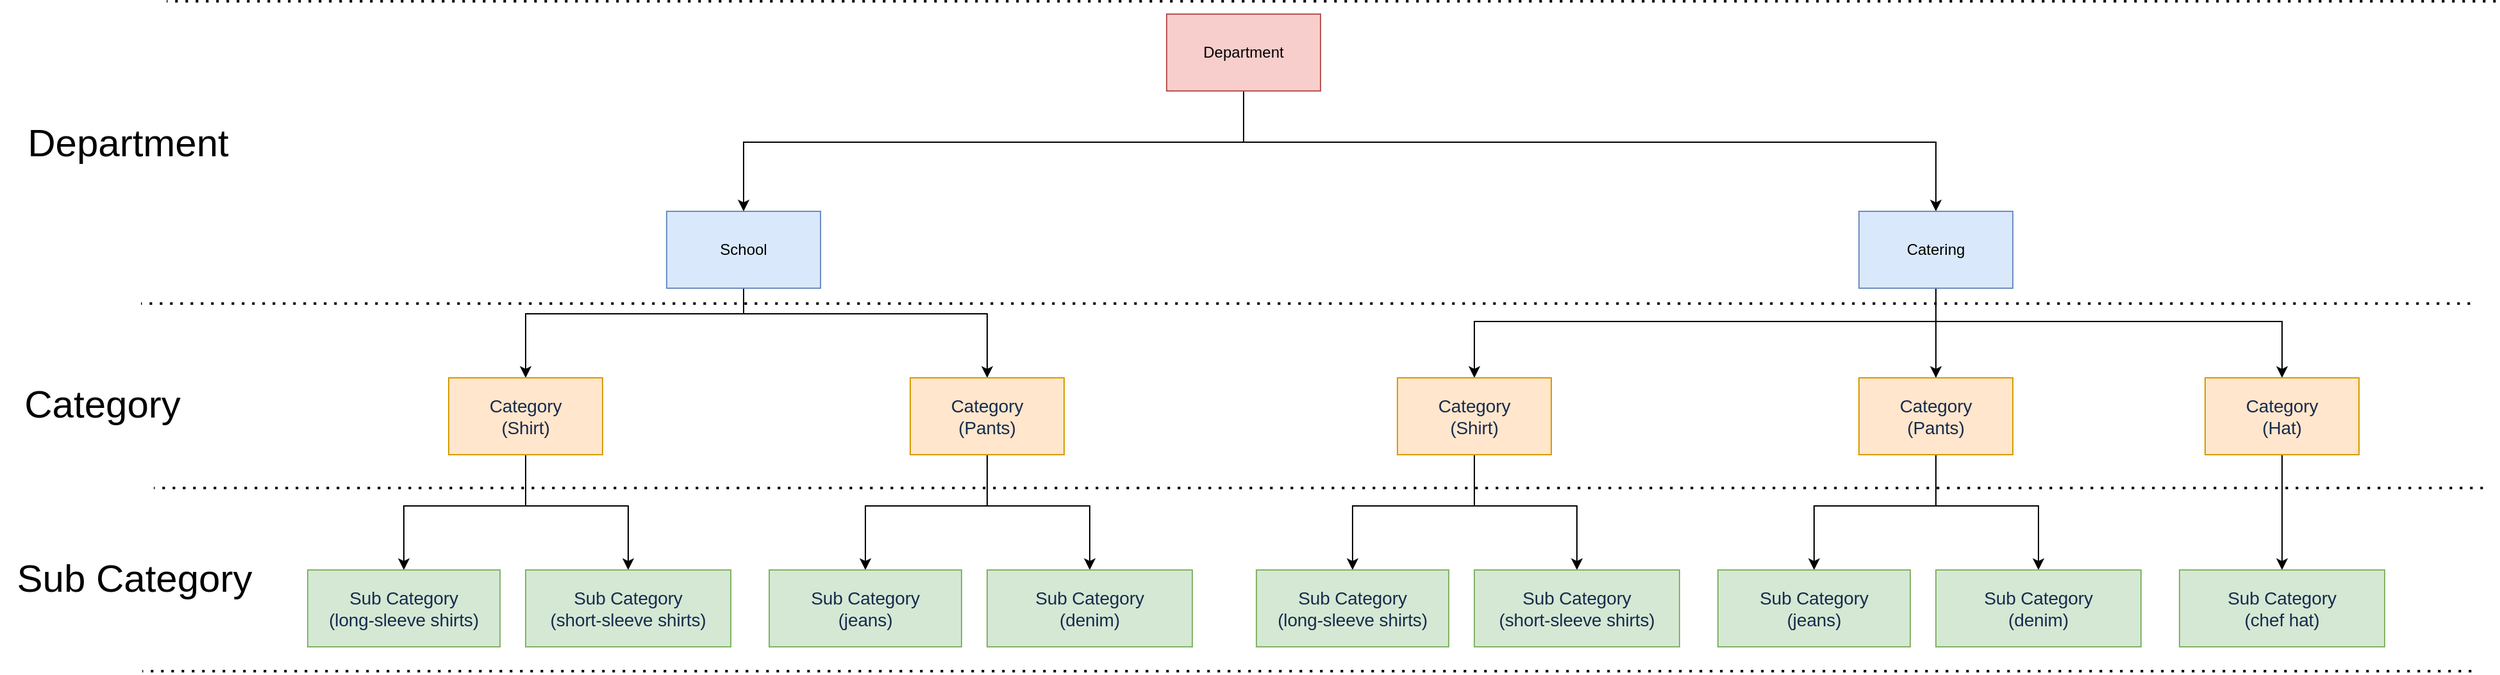 <mxfile version="13.10.8" type="github">
  <diagram id="kZ589GfI8IOblIOJ8spm" name="Page-1">
    <mxGraphModel dx="1773" dy="614" grid="1" gridSize="10" guides="1" tooltips="1" connect="1" arrows="1" fold="1" page="1" pageScale="1" pageWidth="827" pageHeight="1169" math="0" shadow="0">
      <root>
        <mxCell id="0" />
        <mxCell id="1" parent="0" />
        <mxCell id="fBwYv_W975imU2rZhpQj-3" value="" style="edgeStyle=orthogonalEdgeStyle;rounded=0;orthogonalLoop=1;jettySize=auto;html=1;" parent="1" source="fBwYv_W975imU2rZhpQj-1" target="fBwYv_W975imU2rZhpQj-2" edge="1">
          <mxGeometry relative="1" as="geometry">
            <Array as="points">
              <mxPoint x="210" y="494" />
              <mxPoint x="40" y="494" />
            </Array>
          </mxGeometry>
        </mxCell>
        <mxCell id="fBwYv_W975imU2rZhpQj-14" style="edgeStyle=orthogonalEdgeStyle;rounded=0;orthogonalLoop=1;jettySize=auto;html=1;entryX=0.5;entryY=0;entryDx=0;entryDy=0;" parent="1" source="fBwYv_W975imU2rZhpQj-1" target="fBwYv_W975imU2rZhpQj-11" edge="1">
          <mxGeometry relative="1" as="geometry">
            <Array as="points">
              <mxPoint x="210" y="494" />
              <mxPoint x="400" y="494" />
            </Array>
          </mxGeometry>
        </mxCell>
        <mxCell id="fBwYv_W975imU2rZhpQj-1" value="School" style="rounded=0;whiteSpace=wrap;html=1;fillColor=#dae8fc;strokeColor=#6c8ebf;" parent="1" vertex="1">
          <mxGeometry x="150" y="414" width="120" height="60" as="geometry" />
        </mxCell>
        <mxCell id="fBwYv_W975imU2rZhpQj-5" value="" style="edgeStyle=orthogonalEdgeStyle;rounded=0;orthogonalLoop=1;jettySize=auto;html=1;exitX=0.5;exitY=1;exitDx=0;exitDy=0;" parent="1" source="fBwYv_W975imU2rZhpQj-2" target="fBwYv_W975imU2rZhpQj-4" edge="1">
          <mxGeometry relative="1" as="geometry">
            <mxPoint x="140" y="614" as="sourcePoint" />
            <Array as="points">
              <mxPoint x="40" y="644" />
              <mxPoint x="-55" y="644" />
            </Array>
          </mxGeometry>
        </mxCell>
        <mxCell id="fBwYv_W975imU2rZhpQj-7" style="edgeStyle=orthogonalEdgeStyle;rounded=0;orthogonalLoop=1;jettySize=auto;html=1;" parent="1" source="fBwYv_W975imU2rZhpQj-2" target="fBwYv_W975imU2rZhpQj-8" edge="1">
          <mxGeometry relative="1" as="geometry">
            <mxPoint x="80" y="744" as="targetPoint" />
            <Array as="points">
              <mxPoint x="40" y="644" />
              <mxPoint x="120" y="644" />
            </Array>
          </mxGeometry>
        </mxCell>
        <mxCell id="fBwYv_W975imU2rZhpQj-2" value="&lt;span style=&quot;color: rgb(23 , 43 , 77) ; font-size: 14px ; letter-spacing: -0.07px&quot;&gt;Category&lt;br&gt;(Shirt)&lt;br&gt;&lt;/span&gt;" style="rounded=0;whiteSpace=wrap;html=1;fillColor=#ffe6cc;strokeColor=#d79b00;" parent="1" vertex="1">
          <mxGeometry x="-20" y="544" width="120" height="60" as="geometry" />
        </mxCell>
        <mxCell id="fBwYv_W975imU2rZhpQj-4" value="&lt;font color=&quot;#172b4d&quot;&gt;&lt;span style=&quot;font-size: 14px ; letter-spacing: -0.07px&quot;&gt;Sub Category&lt;/span&gt;&lt;/font&gt;&lt;br&gt;&lt;font color=&quot;#172b4d&quot;&gt;&lt;span style=&quot;font-size: 14px ; letter-spacing: -0.07px&quot;&gt;(long-sleeve shirts)&lt;/span&gt;&lt;/font&gt;" style="rounded=0;whiteSpace=wrap;html=1;fillColor=#d5e8d4;strokeColor=#82b366;" parent="1" vertex="1">
          <mxGeometry x="-130" y="694" width="150" height="60" as="geometry" />
        </mxCell>
        <mxCell id="fBwYv_W975imU2rZhpQj-8" value="&lt;font color=&quot;#172b4d&quot;&gt;&lt;span style=&quot;font-size: 14px ; letter-spacing: -0.07px&quot;&gt;Sub Category&lt;/span&gt;&lt;/font&gt;&lt;br&gt;&lt;font color=&quot;#172b4d&quot;&gt;&lt;span style=&quot;font-size: 14px ; letter-spacing: -0.07px&quot;&gt;(short-sleeve shirts)&lt;/span&gt;&lt;/font&gt;" style="rounded=0;whiteSpace=wrap;html=1;fillColor=#d5e8d4;strokeColor=#82b366;" parent="1" vertex="1">
          <mxGeometry x="40" y="694" width="160" height="60" as="geometry" />
        </mxCell>
        <mxCell id="fBwYv_W975imU2rZhpQj-9" value="" style="edgeStyle=orthogonalEdgeStyle;rounded=0;orthogonalLoop=1;jettySize=auto;html=1;exitX=0.5;exitY=1;exitDx=0;exitDy=0;" parent="1" source="fBwYv_W975imU2rZhpQj-11" target="fBwYv_W975imU2rZhpQj-12" edge="1">
          <mxGeometry relative="1" as="geometry">
            <mxPoint x="500" y="614" as="sourcePoint" />
            <Array as="points">
              <mxPoint x="400" y="644" />
              <mxPoint x="305" y="644" />
            </Array>
          </mxGeometry>
        </mxCell>
        <mxCell id="fBwYv_W975imU2rZhpQj-10" style="edgeStyle=orthogonalEdgeStyle;rounded=0;orthogonalLoop=1;jettySize=auto;html=1;" parent="1" source="fBwYv_W975imU2rZhpQj-11" target="fBwYv_W975imU2rZhpQj-13" edge="1">
          <mxGeometry relative="1" as="geometry">
            <mxPoint x="440" y="744" as="targetPoint" />
            <Array as="points">
              <mxPoint x="400" y="644" />
              <mxPoint x="480" y="644" />
            </Array>
          </mxGeometry>
        </mxCell>
        <mxCell id="fBwYv_W975imU2rZhpQj-11" value="&lt;font color=&quot;#172b4d&quot;&gt;&lt;span style=&quot;font-size: 14px ; letter-spacing: -0.07px&quot;&gt;Category&lt;/span&gt;&lt;/font&gt;&lt;br&gt;&lt;font color=&quot;#172b4d&quot;&gt;&lt;span style=&quot;font-size: 14px ; letter-spacing: -0.07px&quot;&gt;(Pants)&lt;/span&gt;&lt;/font&gt;" style="rounded=0;whiteSpace=wrap;html=1;fillColor=#ffe6cc;strokeColor=#d79b00;" parent="1" vertex="1">
          <mxGeometry x="340" y="544" width="120" height="60" as="geometry" />
        </mxCell>
        <mxCell id="fBwYv_W975imU2rZhpQj-12" value="&lt;font color=&quot;#172b4d&quot;&gt;&lt;span style=&quot;font-size: 14px ; letter-spacing: -0.07px&quot;&gt;Sub Category&lt;/span&gt;&lt;/font&gt;&lt;br&gt;&lt;font color=&quot;#172b4d&quot;&gt;&lt;span style=&quot;font-size: 14px ; letter-spacing: -0.07px&quot;&gt;(jeans&lt;/span&gt;&lt;span style=&quot;font-size: 14px ; letter-spacing: -0.07px&quot;&gt;)&lt;/span&gt;&lt;/font&gt;" style="rounded=0;whiteSpace=wrap;html=1;fillColor=#d5e8d4;strokeColor=#82b366;" parent="1" vertex="1">
          <mxGeometry x="230" y="694" width="150" height="60" as="geometry" />
        </mxCell>
        <mxCell id="fBwYv_W975imU2rZhpQj-13" value="&lt;font color=&quot;#172b4d&quot;&gt;&lt;span style=&quot;font-size: 14px ; letter-spacing: -0.07px&quot;&gt;Sub Category&lt;/span&gt;&lt;/font&gt;&lt;br&gt;&lt;font color=&quot;#172b4d&quot;&gt;&lt;span style=&quot;font-size: 14px ; letter-spacing: -0.07px&quot;&gt;(denim&lt;/span&gt;&lt;span style=&quot;font-size: 14px ; letter-spacing: -0.07px&quot;&gt;)&lt;/span&gt;&lt;/font&gt;" style="rounded=0;whiteSpace=wrap;html=1;fillColor=#d5e8d4;strokeColor=#82b366;" parent="1" vertex="1">
          <mxGeometry x="400" y="694" width="160" height="60" as="geometry" />
        </mxCell>
        <mxCell id="fBwYv_W975imU2rZhpQj-30" style="edgeStyle=orthogonalEdgeStyle;rounded=0;orthogonalLoop=1;jettySize=auto;html=1;" parent="1" source="fBwYv_W975imU2rZhpQj-16" target="fBwYv_W975imU2rZhpQj-1" edge="1">
          <mxGeometry relative="1" as="geometry">
            <Array as="points">
              <mxPoint x="600" y="360" />
              <mxPoint x="210" y="360" />
            </Array>
          </mxGeometry>
        </mxCell>
        <mxCell id="fBwYv_W975imU2rZhpQj-31" style="edgeStyle=orthogonalEdgeStyle;rounded=0;orthogonalLoop=1;jettySize=auto;html=1;" parent="1" source="fBwYv_W975imU2rZhpQj-16" target="fBwYv_W975imU2rZhpQj-19" edge="1">
          <mxGeometry relative="1" as="geometry">
            <Array as="points">
              <mxPoint x="600" y="360" />
              <mxPoint x="1140" y="360" />
            </Array>
          </mxGeometry>
        </mxCell>
        <mxCell id="fBwYv_W975imU2rZhpQj-16" value="Department" style="rounded=0;whiteSpace=wrap;html=1;fillColor=#f8cecc;strokeColor=#b85450;" parent="1" vertex="1">
          <mxGeometry x="540" y="260" width="120" height="60" as="geometry" />
        </mxCell>
        <mxCell id="fBwYv_W975imU2rZhpQj-18" style="edgeStyle=orthogonalEdgeStyle;rounded=0;orthogonalLoop=1;jettySize=auto;html=1;entryX=0.5;entryY=0;entryDx=0;entryDy=0;exitX=0.5;exitY=1;exitDx=0;exitDy=0;" parent="1" source="fBwYv_W975imU2rZhpQj-19" target="fBwYv_W975imU2rZhpQj-27" edge="1">
          <mxGeometry relative="1" as="geometry">
            <Array as="points">
              <mxPoint x="1140" y="480" />
              <mxPoint x="1140" y="480" />
            </Array>
          </mxGeometry>
        </mxCell>
        <mxCell id="fBwYv_W975imU2rZhpQj-33" style="edgeStyle=orthogonalEdgeStyle;rounded=0;orthogonalLoop=1;jettySize=auto;html=1;entryX=0.5;entryY=0;entryDx=0;entryDy=0;exitX=0.5;exitY=0;exitDx=0;exitDy=0;" parent="1" source="fBwYv_W975imU2rZhpQj-27" target="fBwYv_W975imU2rZhpQj-32" edge="1">
          <mxGeometry relative="1" as="geometry">
            <mxPoint x="1140" y="490" as="sourcePoint" />
            <Array as="points">
              <mxPoint x="1140" y="500" />
              <mxPoint x="1410" y="500" />
            </Array>
          </mxGeometry>
        </mxCell>
        <mxCell id="fBwYv_W975imU2rZhpQj-36" style="edgeStyle=orthogonalEdgeStyle;rounded=0;orthogonalLoop=1;jettySize=auto;html=1;" parent="1" source="fBwYv_W975imU2rZhpQj-19" target="fBwYv_W975imU2rZhpQj-22" edge="1">
          <mxGeometry relative="1" as="geometry">
            <Array as="points">
              <mxPoint x="1140" y="500" />
              <mxPoint x="780" y="500" />
            </Array>
          </mxGeometry>
        </mxCell>
        <mxCell id="fBwYv_W975imU2rZhpQj-19" value="Catering" style="rounded=0;whiteSpace=wrap;html=1;fillColor=#dae8fc;strokeColor=#6c8ebf;" parent="1" vertex="1">
          <mxGeometry x="1080" y="414" width="120" height="60" as="geometry" />
        </mxCell>
        <mxCell id="fBwYv_W975imU2rZhpQj-20" value="" style="edgeStyle=orthogonalEdgeStyle;rounded=0;orthogonalLoop=1;jettySize=auto;html=1;exitX=0.5;exitY=1;exitDx=0;exitDy=0;" parent="1" source="fBwYv_W975imU2rZhpQj-22" target="fBwYv_W975imU2rZhpQj-23" edge="1">
          <mxGeometry relative="1" as="geometry">
            <mxPoint x="880" y="614" as="sourcePoint" />
            <Array as="points">
              <mxPoint x="780" y="644" />
              <mxPoint x="685" y="644" />
            </Array>
          </mxGeometry>
        </mxCell>
        <mxCell id="fBwYv_W975imU2rZhpQj-21" style="edgeStyle=orthogonalEdgeStyle;rounded=0;orthogonalLoop=1;jettySize=auto;html=1;" parent="1" source="fBwYv_W975imU2rZhpQj-22" target="fBwYv_W975imU2rZhpQj-24" edge="1">
          <mxGeometry relative="1" as="geometry">
            <mxPoint x="820" y="744" as="targetPoint" />
            <Array as="points">
              <mxPoint x="780" y="644" />
              <mxPoint x="860" y="644" />
            </Array>
          </mxGeometry>
        </mxCell>
        <mxCell id="fBwYv_W975imU2rZhpQj-22" value="&lt;span style=&quot;color: rgb(23 , 43 , 77) ; font-size: 14px ; letter-spacing: -0.07px&quot;&gt;Category&lt;br&gt;(Shirt)&lt;br&gt;&lt;/span&gt;" style="rounded=0;whiteSpace=wrap;html=1;fillColor=#ffe6cc;strokeColor=#d79b00;" parent="1" vertex="1">
          <mxGeometry x="720" y="544" width="120" height="60" as="geometry" />
        </mxCell>
        <mxCell id="fBwYv_W975imU2rZhpQj-23" value="&lt;font color=&quot;#172b4d&quot;&gt;&lt;span style=&quot;font-size: 14px ; letter-spacing: -0.07px&quot;&gt;Sub Category&lt;/span&gt;&lt;/font&gt;&lt;br&gt;&lt;font color=&quot;#172b4d&quot;&gt;&lt;span style=&quot;font-size: 14px ; letter-spacing: -0.07px&quot;&gt;(long-sleeve shirts)&lt;/span&gt;&lt;/font&gt;" style="rounded=0;whiteSpace=wrap;html=1;fillColor=#d5e8d4;strokeColor=#82b366;" parent="1" vertex="1">
          <mxGeometry x="610" y="694" width="150" height="60" as="geometry" />
        </mxCell>
        <mxCell id="fBwYv_W975imU2rZhpQj-24" value="&lt;font color=&quot;#172b4d&quot;&gt;&lt;span style=&quot;font-size: 14px ; letter-spacing: -0.07px&quot;&gt;Sub Category&lt;/span&gt;&lt;/font&gt;&lt;br&gt;&lt;font color=&quot;#172b4d&quot;&gt;&lt;span style=&quot;font-size: 14px ; letter-spacing: -0.07px&quot;&gt;(short-sleeve shirts)&lt;/span&gt;&lt;/font&gt;" style="rounded=0;whiteSpace=wrap;html=1;fillColor=#d5e8d4;strokeColor=#82b366;" parent="1" vertex="1">
          <mxGeometry x="780" y="694" width="160" height="60" as="geometry" />
        </mxCell>
        <mxCell id="fBwYv_W975imU2rZhpQj-25" value="" style="edgeStyle=orthogonalEdgeStyle;rounded=0;orthogonalLoop=1;jettySize=auto;html=1;exitX=0.5;exitY=1;exitDx=0;exitDy=0;" parent="1" source="fBwYv_W975imU2rZhpQj-27" target="fBwYv_W975imU2rZhpQj-28" edge="1">
          <mxGeometry relative="1" as="geometry">
            <mxPoint x="1240" y="614" as="sourcePoint" />
            <Array as="points">
              <mxPoint x="1140" y="644" />
              <mxPoint x="1045" y="644" />
            </Array>
          </mxGeometry>
        </mxCell>
        <mxCell id="fBwYv_W975imU2rZhpQj-26" style="edgeStyle=orthogonalEdgeStyle;rounded=0;orthogonalLoop=1;jettySize=auto;html=1;" parent="1" source="fBwYv_W975imU2rZhpQj-27" target="fBwYv_W975imU2rZhpQj-29" edge="1">
          <mxGeometry relative="1" as="geometry">
            <mxPoint x="1180" y="744" as="targetPoint" />
            <Array as="points">
              <mxPoint x="1140" y="644" />
              <mxPoint x="1220" y="644" />
            </Array>
          </mxGeometry>
        </mxCell>
        <mxCell id="fBwYv_W975imU2rZhpQj-27" value="&lt;font color=&quot;#172b4d&quot;&gt;&lt;span style=&quot;font-size: 14px ; letter-spacing: -0.07px&quot;&gt;Category&lt;/span&gt;&lt;/font&gt;&lt;br&gt;&lt;font color=&quot;#172b4d&quot;&gt;&lt;span style=&quot;font-size: 14px ; letter-spacing: -0.07px&quot;&gt;(Pants)&lt;/span&gt;&lt;/font&gt;" style="rounded=0;whiteSpace=wrap;html=1;fillColor=#ffe6cc;strokeColor=#d79b00;" parent="1" vertex="1">
          <mxGeometry x="1080" y="544" width="120" height="60" as="geometry" />
        </mxCell>
        <mxCell id="fBwYv_W975imU2rZhpQj-28" value="&lt;font color=&quot;#172b4d&quot;&gt;&lt;span style=&quot;font-size: 14px ; letter-spacing: -0.07px&quot;&gt;Sub Category&lt;/span&gt;&lt;/font&gt;&lt;br&gt;&lt;font color=&quot;#172b4d&quot;&gt;&lt;span style=&quot;font-size: 14px ; letter-spacing: -0.07px&quot;&gt;(jeans&lt;/span&gt;&lt;span style=&quot;font-size: 14px ; letter-spacing: -0.07px&quot;&gt;)&lt;/span&gt;&lt;/font&gt;" style="rounded=0;whiteSpace=wrap;html=1;fillColor=#d5e8d4;strokeColor=#82b366;" parent="1" vertex="1">
          <mxGeometry x="970" y="694" width="150" height="60" as="geometry" />
        </mxCell>
        <mxCell id="fBwYv_W975imU2rZhpQj-29" value="&lt;font color=&quot;#172b4d&quot;&gt;&lt;span style=&quot;font-size: 14px ; letter-spacing: -0.07px&quot;&gt;Sub Category&lt;/span&gt;&lt;/font&gt;&lt;br&gt;&lt;font color=&quot;#172b4d&quot;&gt;&lt;span style=&quot;font-size: 14px ; letter-spacing: -0.07px&quot;&gt;(denim&lt;/span&gt;&lt;span style=&quot;font-size: 14px ; letter-spacing: -0.07px&quot;&gt;)&lt;/span&gt;&lt;/font&gt;" style="rounded=0;whiteSpace=wrap;html=1;fillColor=#d5e8d4;strokeColor=#82b366;" parent="1" vertex="1">
          <mxGeometry x="1140" y="694" width="160" height="60" as="geometry" />
        </mxCell>
        <mxCell id="fBwYv_W975imU2rZhpQj-35" style="edgeStyle=orthogonalEdgeStyle;rounded=0;orthogonalLoop=1;jettySize=auto;html=1;entryX=0.5;entryY=0;entryDx=0;entryDy=0;" parent="1" source="fBwYv_W975imU2rZhpQj-32" target="fBwYv_W975imU2rZhpQj-34" edge="1">
          <mxGeometry relative="1" as="geometry" />
        </mxCell>
        <mxCell id="fBwYv_W975imU2rZhpQj-32" value="&lt;font color=&quot;#172b4d&quot;&gt;&lt;span style=&quot;font-size: 14px ; letter-spacing: -0.07px&quot;&gt;Category&lt;/span&gt;&lt;/font&gt;&lt;br&gt;&lt;font color=&quot;#172b4d&quot;&gt;&lt;span style=&quot;font-size: 14px ; letter-spacing: -0.07px&quot;&gt;(Hat)&lt;/span&gt;&lt;/font&gt;" style="rounded=0;whiteSpace=wrap;html=1;fillColor=#ffe6cc;strokeColor=#d79b00;" parent="1" vertex="1">
          <mxGeometry x="1350" y="544" width="120" height="60" as="geometry" />
        </mxCell>
        <mxCell id="fBwYv_W975imU2rZhpQj-34" value="&lt;font color=&quot;#172b4d&quot;&gt;&lt;span style=&quot;font-size: 14px ; letter-spacing: -0.07px&quot;&gt;Sub Category&lt;/span&gt;&lt;/font&gt;&lt;br&gt;&lt;font color=&quot;#172b4d&quot;&gt;&lt;span style=&quot;font-size: 14px ; letter-spacing: -0.07px&quot;&gt;(chef hat&lt;/span&gt;&lt;span style=&quot;font-size: 14px ; letter-spacing: -0.07px&quot;&gt;)&lt;/span&gt;&lt;/font&gt;" style="rounded=0;whiteSpace=wrap;html=1;fillColor=#d5e8d4;strokeColor=#82b366;" parent="1" vertex="1">
          <mxGeometry x="1330" y="694" width="160" height="60" as="geometry" />
        </mxCell>
        <mxCell id="fBwYv_W975imU2rZhpQj-37" value="" style="endArrow=none;dashed=1;html=1;dashPattern=1 3;strokeWidth=2;" parent="1" edge="1">
          <mxGeometry width="50" height="50" relative="1" as="geometry">
            <mxPoint x="1556.667" y="486" as="sourcePoint" />
            <mxPoint x="-260" y="486" as="targetPoint" />
          </mxGeometry>
        </mxCell>
        <mxCell id="fBwYv_W975imU2rZhpQj-38" value="" style="endArrow=none;dashed=1;html=1;dashPattern=1 3;strokeWidth=2;" parent="1" edge="1">
          <mxGeometry width="50" height="50" relative="1" as="geometry">
            <mxPoint x="1576.667" y="250" as="sourcePoint" />
            <mxPoint x="-240" y="250" as="targetPoint" />
          </mxGeometry>
        </mxCell>
        <mxCell id="fBwYv_W975imU2rZhpQj-39" value="" style="endArrow=none;dashed=1;html=1;dashPattern=1 3;strokeWidth=2;" parent="1" edge="1">
          <mxGeometry width="50" height="50" relative="1" as="geometry">
            <mxPoint x="1566.667" y="630" as="sourcePoint" />
            <mxPoint x="-250" y="630" as="targetPoint" />
          </mxGeometry>
        </mxCell>
        <mxCell id="fBwYv_W975imU2rZhpQj-40" value="" style="endArrow=none;dashed=1;html=1;dashPattern=1 3;strokeWidth=2;" parent="1" edge="1">
          <mxGeometry width="50" height="50" relative="1" as="geometry">
            <mxPoint x="1557.667" y="773" as="sourcePoint" />
            <mxPoint x="-259" y="773" as="targetPoint" />
          </mxGeometry>
        </mxCell>
        <mxCell id="2XCvHYgtONwgo38fuFHn-1" value="&lt;font style=&quot;font-size: 30px&quot;&gt;Department&lt;/font&gt;" style="text;html=1;strokeColor=none;fillColor=none;align=center;verticalAlign=middle;whiteSpace=wrap;rounded=0;" vertex="1" parent="1">
          <mxGeometry x="-310" y="340" width="80" height="40" as="geometry" />
        </mxCell>
        <mxCell id="2XCvHYgtONwgo38fuFHn-2" value="&lt;font style=&quot;font-size: 30px&quot;&gt;Category&lt;/font&gt;" style="text;html=1;strokeColor=none;fillColor=none;align=center;verticalAlign=middle;whiteSpace=wrap;rounded=0;" vertex="1" parent="1">
          <mxGeometry x="-330" y="544" width="80" height="40" as="geometry" />
        </mxCell>
        <mxCell id="2XCvHYgtONwgo38fuFHn-3" value="&lt;font style=&quot;font-size: 30px&quot;&gt;Sub Category&lt;/font&gt;" style="text;html=1;strokeColor=none;fillColor=none;align=center;verticalAlign=middle;whiteSpace=wrap;rounded=0;" vertex="1" parent="1">
          <mxGeometry x="-370" y="680" width="210" height="40" as="geometry" />
        </mxCell>
      </root>
    </mxGraphModel>
  </diagram>
</mxfile>
